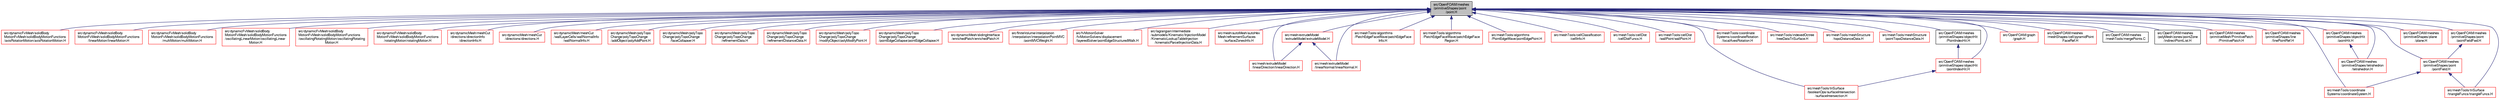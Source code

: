 digraph "src/OpenFOAM/meshes/primitiveShapes/point/point.H"
{
  bgcolor="transparent";
  edge [fontname="FreeSans",fontsize="10",labelfontname="FreeSans",labelfontsize="10"];
  node [fontname="FreeSans",fontsize="10",shape=record];
  Node1 [label="src/OpenFOAM/meshes\l/primitiveShapes/point\l/point.H",height=0.2,width=0.4,color="black", fillcolor="grey75", style="filled" fontcolor="black"];
  Node1 -> Node2 [dir="back",color="midnightblue",fontsize="10",style="solid",fontname="FreeSans"];
  Node2 [label="src/dynamicFvMesh/solidBody\lMotionFvMesh/solidBodyMotionFunctions\l/axisRotationMotion/axisRotationMotion.H",height=0.2,width=0.4,color="red",URL="$a04329.html"];
  Node1 -> Node3 [dir="back",color="midnightblue",fontsize="10",style="solid",fontname="FreeSans"];
  Node3 [label="src/dynamicFvMesh/solidBody\lMotionFvMesh/solidBodyMotionFunctions\l/linearMotion/linearMotion.H",height=0.2,width=0.4,color="red",URL="$a04331.html"];
  Node1 -> Node4 [dir="back",color="midnightblue",fontsize="10",style="solid",fontname="FreeSans"];
  Node4 [label="src/dynamicFvMesh/solidBody\lMotionFvMesh/solidBodyMotionFunctions\l/multiMotion/multiMotion.H",height=0.2,width=0.4,color="red",URL="$a04333.html"];
  Node1 -> Node5 [dir="back",color="midnightblue",fontsize="10",style="solid",fontname="FreeSans"];
  Node5 [label="src/dynamicFvMesh/solidBody\lMotionFvMesh/solidBodyMotionFunctions\l/oscillatingLinearMotion/oscillatingLinear\lMotion.H",height=0.2,width=0.4,color="red",URL="$a04335.html"];
  Node1 -> Node6 [dir="back",color="midnightblue",fontsize="10",style="solid",fontname="FreeSans"];
  Node6 [label="src/dynamicFvMesh/solidBody\lMotionFvMesh/solidBodyMotionFunctions\l/oscillatingRotatingMotion/oscillatingRotating\lMotion.H",height=0.2,width=0.4,color="red",URL="$a04337.html"];
  Node1 -> Node7 [dir="back",color="midnightblue",fontsize="10",style="solid",fontname="FreeSans"];
  Node7 [label="src/dynamicFvMesh/solidBody\lMotionFvMesh/solidBodyMotionFunctions\l/rotatingMotion/rotatingMotion.H",height=0.2,width=0.4,color="red",URL="$a04339.html"];
  Node1 -> Node8 [dir="back",color="midnightblue",fontsize="10",style="solid",fontname="FreeSans"];
  Node8 [label="src/dynamicMesh/meshCut\l/directions/directionInfo\l/directionInfo.H",height=0.2,width=0.4,color="red",URL="$a04390.html"];
  Node1 -> Node9 [dir="back",color="midnightblue",fontsize="10",style="solid",fontname="FreeSans"];
  Node9 [label="src/dynamicMesh/meshCut\l/directions/directions.H",height=0.2,width=0.4,color="red",URL="$a04393.html"];
  Node1 -> Node10 [dir="back",color="midnightblue",fontsize="10",style="solid",fontname="FreeSans"];
  Node10 [label="src/dynamicMesh/meshCut\l/wallLayerCells/wallNormalInfo\l/wallNormalInfo.H",height=0.2,width=0.4,color="red",URL="$a04415.html"];
  Node1 -> Node11 [dir="back",color="midnightblue",fontsize="10",style="solid",fontname="FreeSans"];
  Node11 [label="src/dynamicMesh/polyTopo\lChange/polyTopoChange\l/addObject/polyAddPoint.H",height=0.2,width=0.4,color="red",URL="$a04461.html"];
  Node1 -> Node12 [dir="back",color="midnightblue",fontsize="10",style="solid",fontname="FreeSans"];
  Node12 [label="src/dynamicMesh/polyTopo\lChange/polyTopoChange\l/faceCollapser.H",height=0.2,width=0.4,color="red",URL="$a04471.html"];
  Node1 -> Node13 [dir="back",color="midnightblue",fontsize="10",style="solid",fontname="FreeSans"];
  Node13 [label="src/dynamicMesh/polyTopo\lChange/polyTopoChange\l/refinementData.H",height=0.2,width=0.4,color="red",URL="$a04485.html"];
  Node1 -> Node14 [dir="back",color="midnightblue",fontsize="10",style="solid",fontname="FreeSans"];
  Node14 [label="src/dynamicMesh/polyTopo\lChange/polyTopoChange\l/refinementDistanceData.H",height=0.2,width=0.4,color="red",URL="$a04488.html"];
  Node1 -> Node15 [dir="back",color="midnightblue",fontsize="10",style="solid",fontname="FreeSans"];
  Node15 [label="src/dynamicMesh/polyTopo\lChange/polyTopoChange\l/modifyObject/polyModifyPoint.H",height=0.2,width=0.4,color="red",URL="$a04476.html"];
  Node1 -> Node16 [dir="back",color="midnightblue",fontsize="10",style="solid",fontname="FreeSans"];
  Node16 [label="src/dynamicMesh/polyTopo\lChange/polyTopoChange\l/pointEdgeCollapse/pointEdgeCollapse.H",height=0.2,width=0.4,color="red",URL="$a04478.html"];
  Node1 -> Node17 [dir="back",color="midnightblue",fontsize="10",style="solid",fontname="FreeSans"];
  Node17 [label="src/dynamicMesh/slidingInterface\l/enrichedPatch/enrichedPatch.H",height=0.2,width=0.4,color="red",URL="$a04516.html"];
  Node1 -> Node18 [dir="back",color="midnightblue",fontsize="10",style="solid",fontname="FreeSans"];
  Node18 [label="src/finiteVolume/interpolation\l/interpolation/interpolationPointMVC\l/pointMVCWeight.H",height=0.2,width=0.4,color="red",URL="$a05550.html"];
  Node1 -> Node19 [dir="back",color="midnightblue",fontsize="10",style="solid",fontname="FreeSans"];
  Node19 [label="src/fvMotionSolver\l/fvMotionSolvers/displacement\l/layeredSolver/pointEdgeStructuredWalk.H",height=0.2,width=0.4,color="red",URL="$a05739.html"];
  Node1 -> Node20 [dir="back",color="midnightblue",fontsize="10",style="solid",fontname="FreeSans"];
  Node20 [label="src/lagrangian/intermediate\l/submodels/Kinematic/InjectionModel\l/KinematicLookupTableInjection\l/kinematicParcelInjectionData.H",height=0.2,width=0.4,color="red",URL="$a06210.html"];
  Node1 -> Node21 [dir="back",color="midnightblue",fontsize="10",style="solid",fontname="FreeSans"];
  Node21 [label="src/mesh/autoMesh/autoHex\lMesh/refinementSurfaces\l/surfaceZonesInfo.H",height=0.2,width=0.4,color="red",URL="$a06616.html"];
  Node1 -> Node22 [dir="back",color="midnightblue",fontsize="10",style="solid",fontname="FreeSans"];
  Node22 [label="src/mesh/extrudeModel\l/extrudeModel/extrudeModel.H",height=0.2,width=0.4,color="red",URL="$a06662.html"];
  Node22 -> Node23 [dir="back",color="midnightblue",fontsize="10",style="solid",fontname="FreeSans"];
  Node23 [label="src/mesh/extrudeModel\l/linearDirection/linearDirection.H",height=0.2,width=0.4,color="red",URL="$a06665.html"];
  Node22 -> Node24 [dir="back",color="midnightblue",fontsize="10",style="solid",fontname="FreeSans"];
  Node24 [label="src/mesh/extrudeModel\l/linearNormal/linearNormal.H",height=0.2,width=0.4,color="red",URL="$a06667.html"];
  Node1 -> Node23 [dir="back",color="midnightblue",fontsize="10",style="solid",fontname="FreeSans"];
  Node1 -> Node24 [dir="back",color="midnightblue",fontsize="10",style="solid",fontname="FreeSans"];
  Node1 -> Node25 [dir="back",color="midnightblue",fontsize="10",style="solid",fontname="FreeSans"];
  Node25 [label="src/meshTools/algorithms\l/PatchEdgeFaceWave/patchEdgeFace\lInfo.H",height=0.2,width=0.4,color="red",URL="$a06683.html"];
  Node1 -> Node26 [dir="back",color="midnightblue",fontsize="10",style="solid",fontname="FreeSans"];
  Node26 [label="src/meshTools/algorithms\l/PatchEdgeFaceWave/patchEdgeFace\lRegion.H",height=0.2,width=0.4,color="red",URL="$a06686.html"];
  Node1 -> Node27 [dir="back",color="midnightblue",fontsize="10",style="solid",fontname="FreeSans"];
  Node27 [label="src/meshTools/algorithms\l/PointEdgeWave/pointEdgePoint.H",height=0.2,width=0.4,color="red",URL="$a06697.html"];
  Node1 -> Node28 [dir="back",color="midnightblue",fontsize="10",style="solid",fontname="FreeSans"];
  Node28 [label="src/meshTools/cellClassification\l/cellInfo.H",height=0.2,width=0.4,color="red",URL="$a06763.html"];
  Node1 -> Node29 [dir="back",color="midnightblue",fontsize="10",style="solid",fontname="FreeSans"];
  Node29 [label="src/meshTools/cellDist\l/cellDistFuncs.H",height=0.2,width=0.4,color="red",URL="$a06766.html"];
  Node1 -> Node30 [dir="back",color="midnightblue",fontsize="10",style="solid",fontname="FreeSans"];
  Node30 [label="src/meshTools/cellDist\l/wallPoint/wallPoint.H",height=0.2,width=0.4,color="red",URL="$a06773.html"];
  Node1 -> Node31 [dir="back",color="midnightblue",fontsize="10",style="solid",fontname="FreeSans"];
  Node31 [label="src/meshTools/coordinate\lSystems/coordinateSystem.H",height=0.2,width=0.4,color="red",URL="$a06796.html"];
  Node1 -> Node32 [dir="back",color="midnightblue",fontsize="10",style="solid",fontname="FreeSans"];
  Node32 [label="src/meshTools/coordinate\lSystems/coordinateRotation\l/localAxesRotation.H",height=0.2,width=0.4,color="red",URL="$a06792.html"];
  Node1 -> Node33 [dir="back",color="midnightblue",fontsize="10",style="solid",fontname="FreeSans"];
  Node33 [label="src/meshTools/indexedOctree\l/treeDataTriSurface.H",height=0.2,width=0.4,color="red",URL="$a06815.html"];
  Node1 -> Node34 [dir="back",color="midnightblue",fontsize="10",style="solid",fontname="FreeSans"];
  Node34 [label="src/meshTools/meshStructure\l/topoDistanceData.H",height=0.2,width=0.4,color="red",URL="$a06843.html"];
  Node1 -> Node35 [dir="back",color="midnightblue",fontsize="10",style="solid",fontname="FreeSans"];
  Node35 [label="src/meshTools/meshStructure\l/pointTopoDistanceData.H",height=0.2,width=0.4,color="red",URL="$a06840.html"];
  Node1 -> Node36 [dir="back",color="midnightblue",fontsize="10",style="solid",fontname="FreeSans"];
  Node36 [label="src/meshTools/triSurface\l/booleanOps/surfaceIntersection\l/surfaceIntersection.H",height=0.2,width=0.4,color="red",URL="$a07024.html"];
  Node1 -> Node37 [dir="back",color="midnightblue",fontsize="10",style="solid",fontname="FreeSans"];
  Node37 [label="src/meshTools/triSurface\l/triangleFuncs/triangleFuncs.H",height=0.2,width=0.4,color="red",URL="$a07034.html"];
  Node1 -> Node38 [dir="back",color="midnightblue",fontsize="10",style="solid",fontname="FreeSans"];
  Node38 [label="src/OpenFOAM/graph\l/graph.H",height=0.2,width=0.4,color="red",URL="$a07726.html"];
  Node1 -> Node39 [dir="back",color="midnightblue",fontsize="10",style="solid",fontname="FreeSans"];
  Node39 [label="src/OpenFOAM/meshes\l/meshShapes/cell/pyramidPoint\lFaceRef.H",height=0.2,width=0.4,color="red",URL="$a08025.html"];
  Node1 -> Node40 [dir="back",color="midnightblue",fontsize="10",style="solid",fontname="FreeSans"];
  Node40 [label="src/OpenFOAM/meshes\l/meshTools/mergePoints.C",height=0.2,width=0.4,color="black",URL="$a08087.html"];
  Node1 -> Node41 [dir="back",color="midnightblue",fontsize="10",style="solid",fontname="FreeSans"];
  Node41 [label="src/OpenFOAM/meshes\l/polyMesh/zones/pointZone\l/indirectPointList.H",height=0.2,width=0.4,color="black",URL="$a08226.html"];
  Node1 -> Node42 [dir="back",color="midnightblue",fontsize="10",style="solid",fontname="FreeSans"];
  Node42 [label="src/OpenFOAM/meshes\l/primitiveMesh/PrimitivePatch\l/PrimitivePatch.H",height=0.2,width=0.4,color="red",URL="$a08280.html"];
  Node1 -> Node43 [dir="back",color="midnightblue",fontsize="10",style="solid",fontname="FreeSans"];
  Node43 [label="src/OpenFOAM/meshes\l/primitiveShapes/line\l/linePointRef.H",height=0.2,width=0.4,color="red",URL="$a08300.html"];
  Node1 -> Node44 [dir="back",color="midnightblue",fontsize="10",style="solid",fontname="FreeSans"];
  Node44 [label="src/OpenFOAM/meshes\l/primitiveShapes/objectHit\l/pointHit.H",height=0.2,width=0.4,color="red",URL="$a08303.html"];
  Node44 -> Node45 [dir="back",color="midnightblue",fontsize="10",style="solid",fontname="FreeSans"];
  Node45 [label="src/OpenFOAM/meshes\l/primitiveShapes/tetrahedron\l/tetrahedron.H",height=0.2,width=0.4,color="red",URL="$a08323.html"];
  Node1 -> Node46 [dir="back",color="midnightblue",fontsize="10",style="solid",fontname="FreeSans"];
  Node46 [label="src/OpenFOAM/meshes\l/primitiveShapes/objectHit\l/pointIndexHit.H",height=0.2,width=0.4,color="red",URL="$a08307.html"];
  Node46 -> Node36 [dir="back",color="midnightblue",fontsize="10",style="solid",fontname="FreeSans"];
  Node1 -> Node47 [dir="back",color="midnightblue",fontsize="10",style="solid",fontname="FreeSans"];
  Node47 [label="src/OpenFOAM/meshes\l/primitiveShapes/objectHit\l/PointIndexHit.H",height=0.2,width=0.4,color="black",URL="$a08306.html"];
  Node47 -> Node46 [dir="back",color="midnightblue",fontsize="10",style="solid",fontname="FreeSans"];
  Node1 -> Node48 [dir="back",color="midnightblue",fontsize="10",style="solid",fontname="FreeSans"];
  Node48 [label="src/OpenFOAM/meshes\l/primitiveShapes/plane\l/plane.H",height=0.2,width=0.4,color="red",URL="$a08311.html"];
  Node1 -> Node49 [dir="back",color="midnightblue",fontsize="10",style="solid",fontname="FreeSans"];
  Node49 [label="src/OpenFOAM/meshes\l/primitiveShapes/point\l/pointField.H",height=0.2,width=0.4,color="red",URL="$a08313.html"];
  Node49 -> Node31 [dir="back",color="midnightblue",fontsize="10",style="solid",fontname="FreeSans"];
  Node49 -> Node37 [dir="back",color="midnightblue",fontsize="10",style="solid",fontname="FreeSans"];
  Node1 -> Node50 [dir="back",color="midnightblue",fontsize="10",style="solid",fontname="FreeSans"];
  Node50 [label="src/OpenFOAM/meshes\l/primitiveShapes/point\l/pointFieldFwd.H",height=0.2,width=0.4,color="red",URL="$a08314.html"];
  Node50 -> Node49 [dir="back",color="midnightblue",fontsize="10",style="solid",fontname="FreeSans"];
  Node1 -> Node45 [dir="back",color="midnightblue",fontsize="10",style="solid",fontname="FreeSans"];
}
